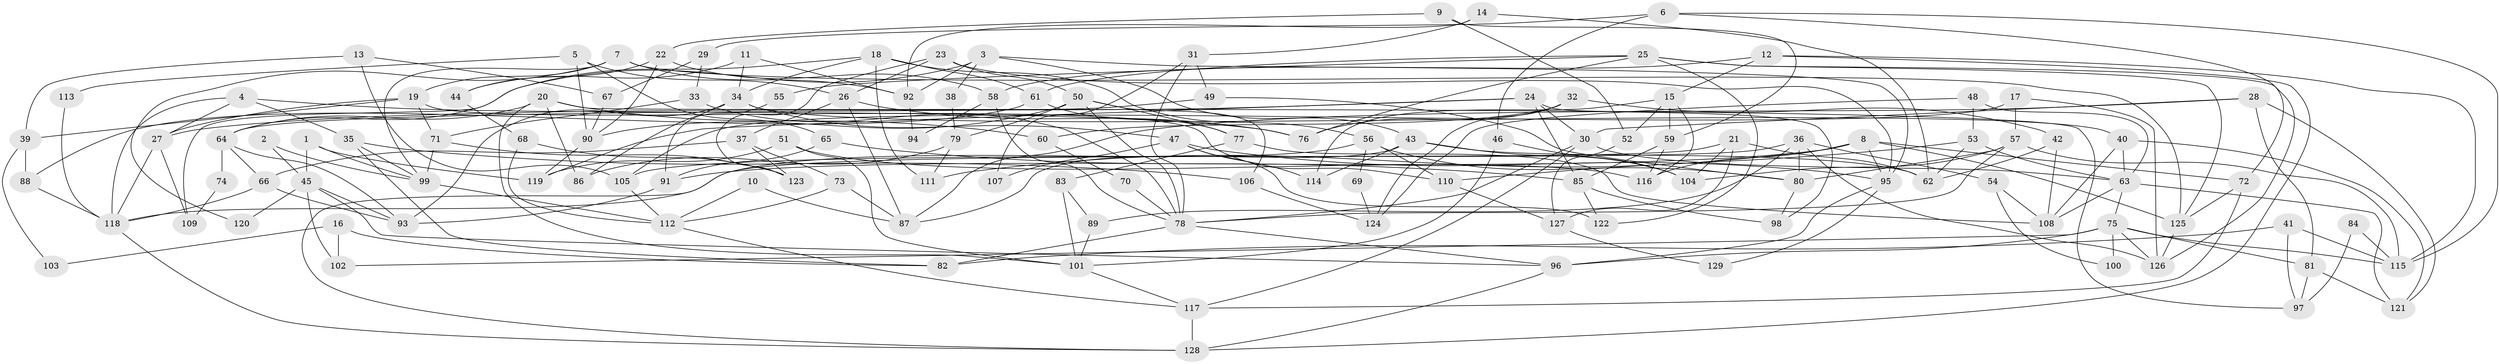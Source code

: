 // coarse degree distribution, {4: 0.21153846153846154, 6: 0.11538461538461539, 7: 0.11538461538461539, 3: 0.11538461538461539, 5: 0.23076923076923078, 8: 0.07692307692307693, 9: 0.057692307692307696, 12: 0.038461538461538464, 11: 0.019230769230769232, 18: 0.019230769230769232}
// Generated by graph-tools (version 1.1) at 2025/37/03/04/25 23:37:04]
// undirected, 129 vertices, 258 edges
graph export_dot {
  node [color=gray90,style=filled];
  1;
  2;
  3;
  4;
  5;
  6;
  7;
  8;
  9;
  10;
  11;
  12;
  13;
  14;
  15;
  16;
  17;
  18;
  19;
  20;
  21;
  22;
  23;
  24;
  25;
  26;
  27;
  28;
  29;
  30;
  31;
  32;
  33;
  34;
  35;
  36;
  37;
  38;
  39;
  40;
  41;
  42;
  43;
  44;
  45;
  46;
  47;
  48;
  49;
  50;
  51;
  52;
  53;
  54;
  55;
  56;
  57;
  58;
  59;
  60;
  61;
  62;
  63;
  64;
  65;
  66;
  67;
  68;
  69;
  70;
  71;
  72;
  73;
  74;
  75;
  76;
  77;
  78;
  79;
  80;
  81;
  82;
  83;
  84;
  85;
  86;
  87;
  88;
  89;
  90;
  91;
  92;
  93;
  94;
  95;
  96;
  97;
  98;
  99;
  100;
  101;
  102;
  103;
  104;
  105;
  106;
  107;
  108;
  109;
  110;
  111;
  112;
  113;
  114;
  115;
  116;
  117;
  118;
  119;
  120;
  121;
  122;
  123;
  124;
  125;
  126;
  127;
  128;
  129;
  1 -- 45;
  1 -- 99;
  1 -- 119;
  2 -- 99;
  2 -- 45;
  3 -- 43;
  3 -- 95;
  3 -- 38;
  3 -- 92;
  3 -- 109;
  4 -- 27;
  4 -- 35;
  4 -- 76;
  4 -- 118;
  5 -- 65;
  5 -- 26;
  5 -- 90;
  5 -- 113;
  6 -- 29;
  6 -- 115;
  6 -- 46;
  6 -- 72;
  7 -- 92;
  7 -- 125;
  7 -- 19;
  7 -- 99;
  7 -- 120;
  8 -- 116;
  8 -- 72;
  8 -- 91;
  8 -- 95;
  8 -- 111;
  8 -- 125;
  9 -- 59;
  9 -- 52;
  9 -- 22;
  10 -- 87;
  10 -- 112;
  11 -- 44;
  11 -- 34;
  11 -- 92;
  12 -- 128;
  12 -- 58;
  12 -- 15;
  12 -- 115;
  13 -- 39;
  13 -- 105;
  13 -- 67;
  14 -- 92;
  14 -- 62;
  14 -- 31;
  15 -- 114;
  15 -- 52;
  15 -- 59;
  15 -- 116;
  16 -- 82;
  16 -- 102;
  16 -- 103;
  17 -- 57;
  17 -- 126;
  17 -- 105;
  18 -- 61;
  18 -- 64;
  18 -- 34;
  18 -- 56;
  18 -- 111;
  19 -- 27;
  19 -- 39;
  19 -- 71;
  19 -- 110;
  20 -- 101;
  20 -- 86;
  20 -- 60;
  20 -- 64;
  20 -- 97;
  21 -- 104;
  21 -- 118;
  21 -- 62;
  21 -- 127;
  22 -- 90;
  22 -- 44;
  22 -- 58;
  23 -- 50;
  23 -- 123;
  23 -- 26;
  23 -- 95;
  24 -- 30;
  24 -- 85;
  24 -- 27;
  24 -- 98;
  24 -- 119;
  25 -- 126;
  25 -- 125;
  25 -- 55;
  25 -- 61;
  25 -- 76;
  25 -- 122;
  26 -- 76;
  26 -- 37;
  26 -- 87;
  27 -- 118;
  27 -- 109;
  28 -- 30;
  28 -- 87;
  28 -- 81;
  28 -- 121;
  29 -- 33;
  29 -- 67;
  30 -- 63;
  30 -- 78;
  30 -- 117;
  31 -- 49;
  31 -- 78;
  31 -- 107;
  32 -- 124;
  32 -- 76;
  32 -- 42;
  32 -- 60;
  33 -- 71;
  33 -- 78;
  34 -- 40;
  34 -- 47;
  34 -- 86;
  34 -- 93;
  35 -- 99;
  35 -- 82;
  35 -- 106;
  36 -- 105;
  36 -- 126;
  36 -- 54;
  36 -- 80;
  36 -- 89;
  37 -- 66;
  37 -- 73;
  37 -- 123;
  38 -- 79;
  39 -- 88;
  39 -- 103;
  40 -- 121;
  40 -- 63;
  40 -- 108;
  41 -- 115;
  41 -- 97;
  41 -- 82;
  42 -- 108;
  42 -- 62;
  43 -- 104;
  43 -- 62;
  43 -- 87;
  43 -- 114;
  44 -- 68;
  45 -- 93;
  45 -- 96;
  45 -- 102;
  45 -- 120;
  46 -- 101;
  46 -- 104;
  47 -- 95;
  47 -- 107;
  47 -- 114;
  47 -- 122;
  48 -- 63;
  48 -- 53;
  48 -- 124;
  49 -- 64;
  49 -- 80;
  50 -- 90;
  50 -- 78;
  50 -- 77;
  50 -- 79;
  50 -- 106;
  51 -- 116;
  51 -- 119;
  51 -- 101;
  52 -- 127;
  53 -- 110;
  53 -- 62;
  53 -- 63;
  54 -- 108;
  54 -- 100;
  55 -- 91;
  56 -- 80;
  56 -- 69;
  56 -- 110;
  56 -- 128;
  57 -- 115;
  57 -- 78;
  57 -- 80;
  57 -- 104;
  58 -- 78;
  58 -- 94;
  59 -- 85;
  59 -- 116;
  60 -- 70;
  61 -- 77;
  61 -- 88;
  63 -- 108;
  63 -- 75;
  63 -- 121;
  64 -- 66;
  64 -- 74;
  64 -- 93;
  65 -- 91;
  65 -- 85;
  66 -- 93;
  66 -- 118;
  67 -- 90;
  68 -- 123;
  68 -- 112;
  69 -- 124;
  70 -- 78;
  71 -- 99;
  71 -- 123;
  72 -- 117;
  72 -- 125;
  73 -- 87;
  73 -- 112;
  74 -- 109;
  75 -- 81;
  75 -- 96;
  75 -- 100;
  75 -- 102;
  75 -- 115;
  75 -- 126;
  77 -- 83;
  77 -- 108;
  78 -- 96;
  78 -- 82;
  79 -- 111;
  79 -- 86;
  80 -- 98;
  81 -- 121;
  81 -- 97;
  83 -- 101;
  83 -- 89;
  84 -- 97;
  84 -- 115;
  85 -- 122;
  85 -- 98;
  88 -- 118;
  89 -- 101;
  90 -- 119;
  91 -- 93;
  92 -- 94;
  95 -- 96;
  95 -- 129;
  96 -- 128;
  99 -- 112;
  101 -- 117;
  105 -- 112;
  106 -- 124;
  110 -- 127;
  112 -- 117;
  113 -- 118;
  117 -- 128;
  118 -- 128;
  125 -- 126;
  127 -- 129;
}
